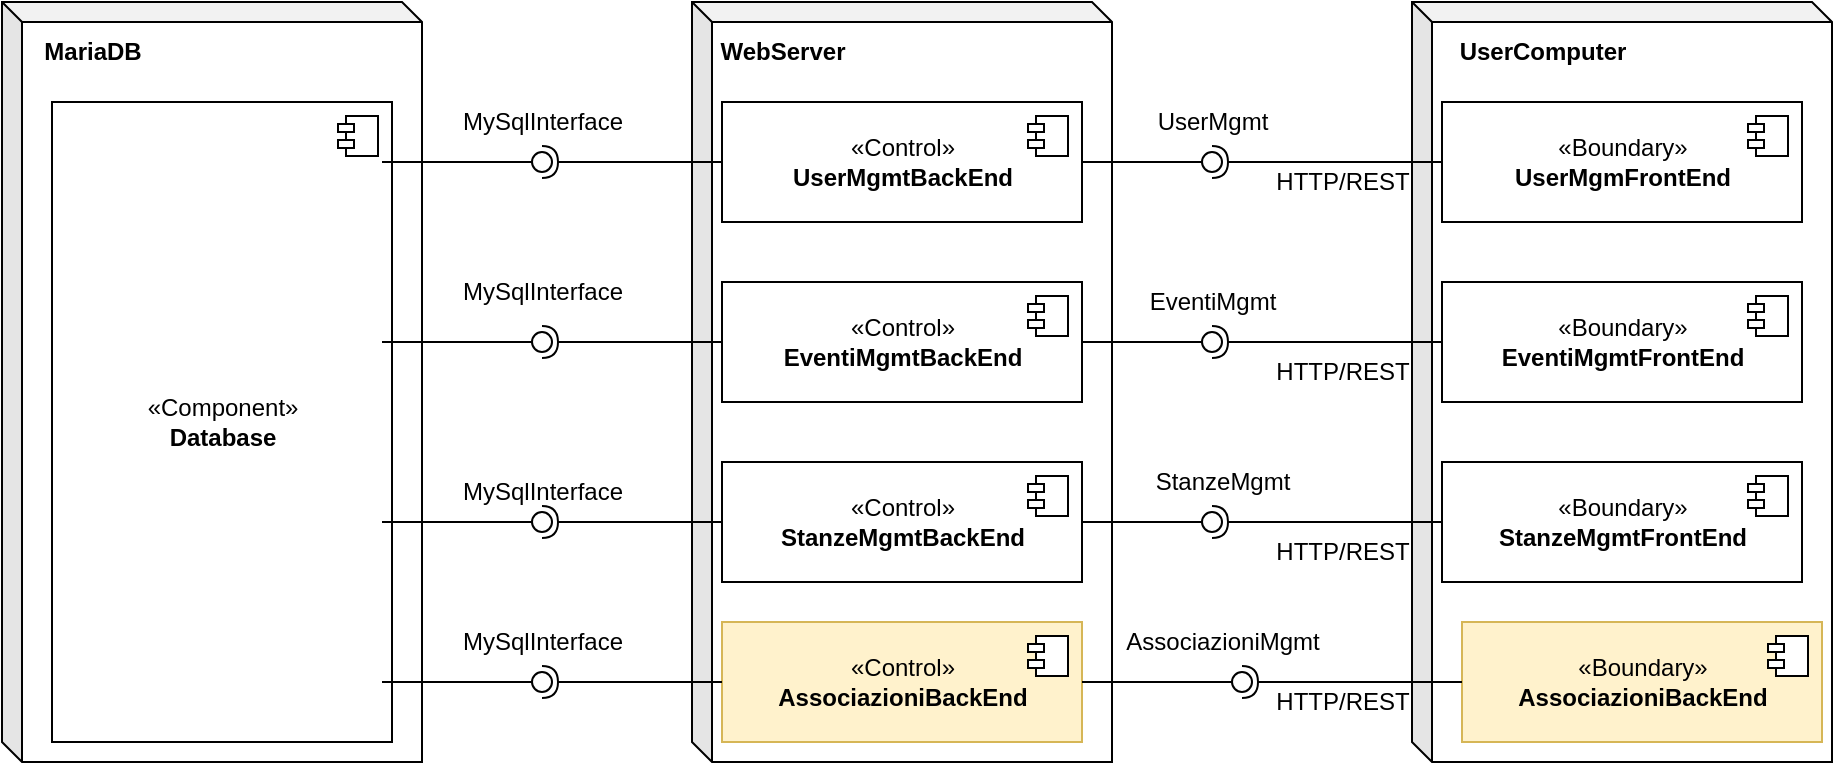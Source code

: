 <mxfile version="20.8.5" type="device"><diagram id="_gVG56CtJeACXAdJWsY4" name="Pagina-1"><mxGraphModel dx="1434" dy="756" grid="1" gridSize="10" guides="1" tooltips="1" connect="1" arrows="1" fold="1" page="1" pageScale="1" pageWidth="827" pageHeight="1169" math="0" shadow="0"><root><mxCell id="0"/><mxCell id="1" parent="0"/><mxCell id="W6adnahgXmfj-tsskKoP-55" value="" style="shape=cube;whiteSpace=wrap;html=1;boundedLbl=1;backgroundOutline=1;darkOpacity=0.05;darkOpacity2=0.1;size=10;noLabel=0;" parent="1" vertex="1"><mxGeometry x="785" y="180" width="210" height="380" as="geometry"/></mxCell><mxCell id="W6adnahgXmfj-tsskKoP-53" value="" style="shape=cube;whiteSpace=wrap;html=1;boundedLbl=1;backgroundOutline=1;darkOpacity=0.05;darkOpacity2=0.1;size=10;noLabel=0;" parent="1" vertex="1"><mxGeometry x="425" y="180" width="210" height="380" as="geometry"/></mxCell><mxCell id="W6adnahgXmfj-tsskKoP-51" value="" style="shape=cube;whiteSpace=wrap;html=1;boundedLbl=1;backgroundOutline=1;darkOpacity=0.05;darkOpacity2=0.1;size=10;noLabel=0;" parent="1" vertex="1"><mxGeometry x="80" y="180" width="210" height="380" as="geometry"/></mxCell><mxCell id="W6adnahgXmfj-tsskKoP-2" value="«Component»&lt;br style=&quot;border-color: var(--border-color);&quot;&gt;&lt;b style=&quot;border-color: var(--border-color);&quot;&gt;Database&lt;/b&gt;" style="html=1;dropTarget=0;" parent="1" vertex="1"><mxGeometry x="105" y="230" width="170" height="320" as="geometry"/></mxCell><mxCell id="W6adnahgXmfj-tsskKoP-3" value="" style="shape=module;jettyWidth=8;jettyHeight=4;" parent="W6adnahgXmfj-tsskKoP-2" vertex="1"><mxGeometry x="1" width="20" height="20" relative="1" as="geometry"><mxPoint x="-27" y="7" as="offset"/></mxGeometry></mxCell><mxCell id="W6adnahgXmfj-tsskKoP-5" style="edgeStyle=orthogonalEdgeStyle;rounded=0;orthogonalLoop=1;jettySize=auto;html=1;exitX=0.5;exitY=1;exitDx=0;exitDy=0;" parent="1" edge="1"><mxGeometry relative="1" as="geometry"><mxPoint x="190" y="210" as="sourcePoint"/><mxPoint x="190" y="210" as="targetPoint"/></mxGeometry></mxCell><mxCell id="W6adnahgXmfj-tsskKoP-8" style="edgeStyle=orthogonalEdgeStyle;rounded=0;orthogonalLoop=1;jettySize=auto;html=1;exitX=0.5;exitY=1;exitDx=0;exitDy=0;" parent="1" edge="1"><mxGeometry relative="1" as="geometry"><mxPoint x="530" y="210" as="sourcePoint"/><mxPoint x="530" y="210" as="targetPoint"/></mxGeometry></mxCell><mxCell id="W6adnahgXmfj-tsskKoP-12" value="«Control»&lt;br&gt;&lt;b&gt;UserMgmtBackEnd&lt;/b&gt;" style="html=1;dropTarget=0;" parent="1" vertex="1"><mxGeometry x="440" y="230" width="180" height="60" as="geometry"/></mxCell><mxCell id="W6adnahgXmfj-tsskKoP-13" value="" style="shape=module;jettyWidth=8;jettyHeight=4;" parent="W6adnahgXmfj-tsskKoP-12" vertex="1"><mxGeometry x="1" width="20" height="20" relative="1" as="geometry"><mxPoint x="-27" y="7" as="offset"/></mxGeometry></mxCell><mxCell id="W6adnahgXmfj-tsskKoP-14" value="«Boundary»&lt;br&gt;&lt;b&gt;UserMgmFrontEnd&lt;/b&gt;" style="html=1;dropTarget=0;" parent="1" vertex="1"><mxGeometry x="800" y="230" width="180" height="60" as="geometry"/></mxCell><mxCell id="W6adnahgXmfj-tsskKoP-15" value="" style="shape=module;jettyWidth=8;jettyHeight=4;" parent="W6adnahgXmfj-tsskKoP-14" vertex="1"><mxGeometry x="1" width="20" height="20" relative="1" as="geometry"><mxPoint x="-27" y="7" as="offset"/></mxGeometry></mxCell><mxCell id="W6adnahgXmfj-tsskKoP-16" value="" style="rounded=0;orthogonalLoop=1;jettySize=auto;html=1;endArrow=none;endFill=0;sketch=0;sourcePerimeterSpacing=0;targetPerimeterSpacing=0;" parent="1" target="W6adnahgXmfj-tsskKoP-18" edge="1"><mxGeometry relative="1" as="geometry"><mxPoint x="270" y="260" as="sourcePoint"/></mxGeometry></mxCell><mxCell id="W6adnahgXmfj-tsskKoP-17" value="" style="rounded=0;orthogonalLoop=1;jettySize=auto;html=1;endArrow=halfCircle;endFill=0;entryX=0.5;entryY=0.5;endSize=6;strokeWidth=1;sketch=0;exitX=0;exitY=0.5;exitDx=0;exitDy=0;" parent="1" source="W6adnahgXmfj-tsskKoP-12" target="W6adnahgXmfj-tsskKoP-18" edge="1"><mxGeometry relative="1" as="geometry"><mxPoint x="370" y="260" as="sourcePoint"/></mxGeometry></mxCell><mxCell id="W6adnahgXmfj-tsskKoP-18" value="" style="ellipse;whiteSpace=wrap;html=1;align=center;aspect=fixed;resizable=0;points=[];outlineConnect=0;sketch=0;" parent="1" vertex="1"><mxGeometry x="345" y="255" width="10" height="10" as="geometry"/></mxCell><mxCell id="W6adnahgXmfj-tsskKoP-19" value="MySqlInterface" style="text;html=1;align=center;verticalAlign=middle;resizable=0;points=[];autosize=1;strokeColor=none;fillColor=none;" parent="1" vertex="1"><mxGeometry x="300" y="225" width="100" height="30" as="geometry"/></mxCell><mxCell id="W6adnahgXmfj-tsskKoP-20" value="" style="rounded=0;orthogonalLoop=1;jettySize=auto;html=1;endArrow=none;endFill=0;sketch=0;sourcePerimeterSpacing=0;targetPerimeterSpacing=0;exitX=1;exitY=0.5;exitDx=0;exitDy=0;" parent="1" source="W6adnahgXmfj-tsskKoP-12" target="W6adnahgXmfj-tsskKoP-22" edge="1"><mxGeometry relative="1" as="geometry"><mxPoint x="690" y="265" as="sourcePoint"/></mxGeometry></mxCell><mxCell id="W6adnahgXmfj-tsskKoP-21" value="" style="rounded=0;orthogonalLoop=1;jettySize=auto;html=1;endArrow=halfCircle;endFill=0;entryX=0.5;entryY=0.5;endSize=6;strokeWidth=1;sketch=0;exitX=0;exitY=0.5;exitDx=0;exitDy=0;" parent="1" source="W6adnahgXmfj-tsskKoP-14" target="W6adnahgXmfj-tsskKoP-22" edge="1"><mxGeometry relative="1" as="geometry"><mxPoint x="730" y="265" as="sourcePoint"/></mxGeometry></mxCell><mxCell id="W6adnahgXmfj-tsskKoP-22" value="" style="ellipse;whiteSpace=wrap;html=1;align=center;aspect=fixed;resizable=0;points=[];outlineConnect=0;sketch=0;" parent="1" vertex="1"><mxGeometry x="680" y="255" width="10" height="10" as="geometry"/></mxCell><mxCell id="W6adnahgXmfj-tsskKoP-23" value="UserMgmt" style="text;html=1;align=center;verticalAlign=middle;resizable=0;points=[];autosize=1;strokeColor=none;fillColor=none;" parent="1" vertex="1"><mxGeometry x="645" y="225" width="80" height="30" as="geometry"/></mxCell><mxCell id="W6adnahgXmfj-tsskKoP-24" value="«Control»&lt;br&gt;&lt;b&gt;EventiMgmtBackEnd&lt;/b&gt;" style="html=1;dropTarget=0;" parent="1" vertex="1"><mxGeometry x="440" y="320" width="180" height="60" as="geometry"/></mxCell><mxCell id="W6adnahgXmfj-tsskKoP-25" value="" style="shape=module;jettyWidth=8;jettyHeight=4;" parent="W6adnahgXmfj-tsskKoP-24" vertex="1"><mxGeometry x="1" width="20" height="20" relative="1" as="geometry"><mxPoint x="-27" y="7" as="offset"/></mxGeometry></mxCell><mxCell id="W6adnahgXmfj-tsskKoP-26" value="" style="rounded=0;orthogonalLoop=1;jettySize=auto;html=1;endArrow=none;endFill=0;sketch=0;sourcePerimeterSpacing=0;targetPerimeterSpacing=0;" parent="1" target="W6adnahgXmfj-tsskKoP-28" edge="1"><mxGeometry relative="1" as="geometry"><mxPoint x="270" y="350" as="sourcePoint"/></mxGeometry></mxCell><mxCell id="W6adnahgXmfj-tsskKoP-27" value="" style="rounded=0;orthogonalLoop=1;jettySize=auto;html=1;endArrow=halfCircle;endFill=0;entryX=0.5;entryY=0.5;endSize=6;strokeWidth=1;sketch=0;exitX=0;exitY=0.5;exitDx=0;exitDy=0;" parent="1" source="W6adnahgXmfj-tsskKoP-24" target="W6adnahgXmfj-tsskKoP-28" edge="1"><mxGeometry relative="1" as="geometry"><mxPoint x="370" y="355" as="sourcePoint"/></mxGeometry></mxCell><mxCell id="W6adnahgXmfj-tsskKoP-28" value="" style="ellipse;whiteSpace=wrap;html=1;align=center;aspect=fixed;resizable=0;points=[];outlineConnect=0;sketch=0;" parent="1" vertex="1"><mxGeometry x="345" y="345" width="10" height="10" as="geometry"/></mxCell><mxCell id="W6adnahgXmfj-tsskKoP-29" value="MySqlInterface" style="text;html=1;align=center;verticalAlign=middle;resizable=0;points=[];autosize=1;strokeColor=none;fillColor=none;" parent="1" vertex="1"><mxGeometry x="300" y="310" width="100" height="30" as="geometry"/></mxCell><mxCell id="W6adnahgXmfj-tsskKoP-30" value="«Boundary»&lt;br&gt;&lt;b&gt;EventiMgmtFrontEnd&lt;/b&gt;" style="html=1;dropTarget=0;" parent="1" vertex="1"><mxGeometry x="800" y="320" width="180" height="60" as="geometry"/></mxCell><mxCell id="W6adnahgXmfj-tsskKoP-31" value="" style="shape=module;jettyWidth=8;jettyHeight=4;" parent="W6adnahgXmfj-tsskKoP-30" vertex="1"><mxGeometry x="1" width="20" height="20" relative="1" as="geometry"><mxPoint x="-27" y="7" as="offset"/></mxGeometry></mxCell><mxCell id="W6adnahgXmfj-tsskKoP-32" value="" style="rounded=0;orthogonalLoop=1;jettySize=auto;html=1;endArrow=none;endFill=0;sketch=0;sourcePerimeterSpacing=0;targetPerimeterSpacing=0;exitX=1;exitY=0.5;exitDx=0;exitDy=0;" parent="1" source="W6adnahgXmfj-tsskKoP-24" target="W6adnahgXmfj-tsskKoP-34" edge="1"><mxGeometry relative="1" as="geometry"><mxPoint x="695" y="350" as="sourcePoint"/></mxGeometry></mxCell><mxCell id="W6adnahgXmfj-tsskKoP-33" value="" style="rounded=0;orthogonalLoop=1;jettySize=auto;html=1;endArrow=halfCircle;endFill=0;entryX=0.5;entryY=0.5;endSize=6;strokeWidth=1;sketch=0;" parent="1" source="W6adnahgXmfj-tsskKoP-30" target="W6adnahgXmfj-tsskKoP-34" edge="1"><mxGeometry relative="1" as="geometry"><mxPoint x="735" y="350" as="sourcePoint"/></mxGeometry></mxCell><mxCell id="W6adnahgXmfj-tsskKoP-34" value="" style="ellipse;whiteSpace=wrap;html=1;align=center;aspect=fixed;resizable=0;points=[];outlineConnect=0;sketch=0;" parent="1" vertex="1"><mxGeometry x="680" y="345" width="10" height="10" as="geometry"/></mxCell><mxCell id="W6adnahgXmfj-tsskKoP-35" value="EventiMgmt" style="text;html=1;align=center;verticalAlign=middle;resizable=0;points=[];autosize=1;strokeColor=none;fillColor=none;" parent="1" vertex="1"><mxGeometry x="640" y="315" width="90" height="30" as="geometry"/></mxCell><mxCell id="W6adnahgXmfj-tsskKoP-36" value="«Control»&lt;br&gt;&lt;b&gt;StanzeMgmtBackEnd&lt;/b&gt;" style="html=1;dropTarget=0;" parent="1" vertex="1"><mxGeometry x="440" y="410" width="180" height="60" as="geometry"/></mxCell><mxCell id="W6adnahgXmfj-tsskKoP-37" value="" style="shape=module;jettyWidth=8;jettyHeight=4;" parent="W6adnahgXmfj-tsskKoP-36" vertex="1"><mxGeometry x="1" width="20" height="20" relative="1" as="geometry"><mxPoint x="-27" y="7" as="offset"/></mxGeometry></mxCell><mxCell id="W6adnahgXmfj-tsskKoP-38" value="«Boundary»&lt;br&gt;&lt;b&gt;StanzeMgmtFrontEnd&lt;/b&gt;" style="html=1;dropTarget=0;" parent="1" vertex="1"><mxGeometry x="800" y="410" width="180" height="60" as="geometry"/></mxCell><mxCell id="W6adnahgXmfj-tsskKoP-39" value="" style="shape=module;jettyWidth=8;jettyHeight=4;" parent="W6adnahgXmfj-tsskKoP-38" vertex="1"><mxGeometry x="1" width="20" height="20" relative="1" as="geometry"><mxPoint x="-27" y="7" as="offset"/></mxGeometry></mxCell><mxCell id="W6adnahgXmfj-tsskKoP-40" value="" style="rounded=0;orthogonalLoop=1;jettySize=auto;html=1;endArrow=none;endFill=0;sketch=0;sourcePerimeterSpacing=0;targetPerimeterSpacing=0;" parent="1" target="W6adnahgXmfj-tsskKoP-42" edge="1"><mxGeometry relative="1" as="geometry"><mxPoint x="270" y="440" as="sourcePoint"/></mxGeometry></mxCell><mxCell id="W6adnahgXmfj-tsskKoP-41" value="" style="rounded=0;orthogonalLoop=1;jettySize=auto;html=1;endArrow=halfCircle;endFill=0;entryX=0.5;entryY=0.5;endSize=6;strokeWidth=1;sketch=0;exitX=0;exitY=0.5;exitDx=0;exitDy=0;" parent="1" source="W6adnahgXmfj-tsskKoP-36" target="W6adnahgXmfj-tsskKoP-42" edge="1"><mxGeometry relative="1" as="geometry"><mxPoint x="385" y="440" as="sourcePoint"/></mxGeometry></mxCell><mxCell id="W6adnahgXmfj-tsskKoP-42" value="" style="ellipse;whiteSpace=wrap;html=1;align=center;aspect=fixed;resizable=0;points=[];outlineConnect=0;sketch=0;direction=south;" parent="1" vertex="1"><mxGeometry x="345" y="435" width="10" height="10" as="geometry"/></mxCell><mxCell id="W6adnahgXmfj-tsskKoP-43" value="MySqlInterface" style="text;html=1;align=center;verticalAlign=middle;resizable=0;points=[];autosize=1;strokeColor=none;fillColor=none;" parent="1" vertex="1"><mxGeometry x="300" y="410" width="100" height="30" as="geometry"/></mxCell><mxCell id="W6adnahgXmfj-tsskKoP-44" value="" style="rounded=0;orthogonalLoop=1;jettySize=auto;html=1;endArrow=none;endFill=0;sketch=0;sourcePerimeterSpacing=0;targetPerimeterSpacing=0;exitX=1;exitY=0.5;exitDx=0;exitDy=0;" parent="1" source="W6adnahgXmfj-tsskKoP-36" target="W6adnahgXmfj-tsskKoP-46" edge="1"><mxGeometry relative="1" as="geometry"><mxPoint x="695" y="440" as="sourcePoint"/></mxGeometry></mxCell><mxCell id="W6adnahgXmfj-tsskKoP-45" value="" style="rounded=0;orthogonalLoop=1;jettySize=auto;html=1;endArrow=halfCircle;endFill=0;entryX=0.5;entryY=0.5;endSize=6;strokeWidth=1;sketch=0;exitX=0;exitY=0.5;exitDx=0;exitDy=0;" parent="1" source="W6adnahgXmfj-tsskKoP-38" target="W6adnahgXmfj-tsskKoP-46" edge="1"><mxGeometry relative="1" as="geometry"><mxPoint x="735" y="440" as="sourcePoint"/></mxGeometry></mxCell><mxCell id="W6adnahgXmfj-tsskKoP-46" value="" style="ellipse;whiteSpace=wrap;html=1;align=center;aspect=fixed;resizable=0;points=[];outlineConnect=0;sketch=0;" parent="1" vertex="1"><mxGeometry x="680" y="435" width="10" height="10" as="geometry"/></mxCell><mxCell id="W6adnahgXmfj-tsskKoP-47" value="StanzeMgmt" style="text;html=1;align=center;verticalAlign=middle;resizable=0;points=[];autosize=1;strokeColor=none;fillColor=none;" parent="1" vertex="1"><mxGeometry x="645" y="405" width="90" height="30" as="geometry"/></mxCell><mxCell id="W6adnahgXmfj-tsskKoP-48" style="edgeStyle=orthogonalEdgeStyle;rounded=0;orthogonalLoop=1;jettySize=auto;html=1;exitX=0.5;exitY=1;exitDx=0;exitDy=0;exitPerimeter=0;" parent="1" edge="1"><mxGeometry relative="1" as="geometry"><mxPoint x="190" y="500" as="sourcePoint"/><mxPoint x="190" y="500" as="targetPoint"/></mxGeometry></mxCell><mxCell id="W6adnahgXmfj-tsskKoP-52" value="&lt;b&gt;MariaDB&lt;/b&gt;" style="text;html=1;align=center;verticalAlign=middle;resizable=0;points=[];autosize=1;strokeColor=none;fillColor=none;" parent="1" vertex="1"><mxGeometry x="90" y="190" width="70" height="30" as="geometry"/></mxCell><mxCell id="W6adnahgXmfj-tsskKoP-54" value="&lt;b&gt;WebServer&lt;/b&gt;" style="text;html=1;align=center;verticalAlign=middle;resizable=0;points=[];autosize=1;strokeColor=none;fillColor=none;" parent="1" vertex="1"><mxGeometry x="425" y="190" width="90" height="30" as="geometry"/></mxCell><mxCell id="W6adnahgXmfj-tsskKoP-56" value="&lt;b&gt;UserComputer&lt;/b&gt;" style="text;html=1;align=center;verticalAlign=middle;resizable=0;points=[];autosize=1;strokeColor=none;fillColor=none;" parent="1" vertex="1"><mxGeometry x="795" y="190" width="110" height="30" as="geometry"/></mxCell><mxCell id="W6adnahgXmfj-tsskKoP-57" value="HTTP/REST" style="text;html=1;align=center;verticalAlign=middle;resizable=0;points=[];autosize=1;strokeColor=none;fillColor=none;" parent="1" vertex="1"><mxGeometry x="705" y="255" width="90" height="30" as="geometry"/></mxCell><mxCell id="W6adnahgXmfj-tsskKoP-58" value="HTTP/REST" style="text;html=1;align=center;verticalAlign=middle;resizable=0;points=[];autosize=1;strokeColor=none;fillColor=none;" parent="1" vertex="1"><mxGeometry x="705" y="350" width="90" height="30" as="geometry"/></mxCell><mxCell id="W6adnahgXmfj-tsskKoP-59" value="HTTP/REST" style="text;html=1;align=center;verticalAlign=middle;resizable=0;points=[];autosize=1;strokeColor=none;fillColor=none;" parent="1" vertex="1"><mxGeometry x="705" y="440" width="90" height="30" as="geometry"/></mxCell><mxCell id="10WprK8EioAT_vXJzHGf-1" value="«Control»&lt;br&gt;&lt;b&gt;AssociazioniBackEnd&lt;/b&gt;" style="html=1;dropTarget=0;fillColor=#fff2cc;strokeColor=#d6b656;" vertex="1" parent="1"><mxGeometry x="440" y="490" width="180" height="60" as="geometry"/></mxCell><mxCell id="10WprK8EioAT_vXJzHGf-2" value="" style="shape=module;jettyWidth=8;jettyHeight=4;" vertex="1" parent="10WprK8EioAT_vXJzHGf-1"><mxGeometry x="1" width="20" height="20" relative="1" as="geometry"><mxPoint x="-27" y="7" as="offset"/></mxGeometry></mxCell><mxCell id="10WprK8EioAT_vXJzHGf-3" value="«Boundary»&lt;br&gt;&lt;b&gt;AssociazioniBackEnd&lt;/b&gt;" style="html=1;dropTarget=0;fillColor=#fff2cc;strokeColor=#d6b656;" vertex="1" parent="1"><mxGeometry x="810" y="490" width="180" height="60" as="geometry"/></mxCell><mxCell id="10WprK8EioAT_vXJzHGf-4" value="" style="shape=module;jettyWidth=8;jettyHeight=4;" vertex="1" parent="10WprK8EioAT_vXJzHGf-3"><mxGeometry x="1" width="20" height="20" relative="1" as="geometry"><mxPoint x="-27" y="7" as="offset"/></mxGeometry></mxCell><mxCell id="10WprK8EioAT_vXJzHGf-8" value="" style="rounded=0;orthogonalLoop=1;jettySize=auto;html=1;endArrow=none;endFill=0;sketch=0;sourcePerimeterSpacing=0;targetPerimeterSpacing=0;" edge="1" target="10WprK8EioAT_vXJzHGf-10" parent="1"><mxGeometry relative="1" as="geometry"><mxPoint x="270" y="520" as="sourcePoint"/></mxGeometry></mxCell><mxCell id="10WprK8EioAT_vXJzHGf-9" value="" style="rounded=0;orthogonalLoop=1;jettySize=auto;html=1;endArrow=halfCircle;endFill=0;entryX=0.5;entryY=0.5;endSize=6;strokeWidth=1;sketch=0;" edge="1" target="10WprK8EioAT_vXJzHGf-10" parent="1" source="10WprK8EioAT_vXJzHGf-1"><mxGeometry relative="1" as="geometry"><mxPoint x="370" y="520" as="sourcePoint"/></mxGeometry></mxCell><mxCell id="10WprK8EioAT_vXJzHGf-10" value="" style="ellipse;whiteSpace=wrap;html=1;align=center;aspect=fixed;resizable=0;points=[];outlineConnect=0;sketch=0;" vertex="1" parent="1"><mxGeometry x="345" y="515" width="10" height="10" as="geometry"/></mxCell><mxCell id="10WprK8EioAT_vXJzHGf-11" value="" style="rounded=0;orthogonalLoop=1;jettySize=auto;html=1;endArrow=none;endFill=0;sketch=0;sourcePerimeterSpacing=0;targetPerimeterSpacing=0;" edge="1" target="10WprK8EioAT_vXJzHGf-13" parent="1" source="10WprK8EioAT_vXJzHGf-1"><mxGeometry relative="1" as="geometry"><mxPoint x="680" y="520" as="sourcePoint"/></mxGeometry></mxCell><mxCell id="10WprK8EioAT_vXJzHGf-12" value="" style="rounded=0;orthogonalLoop=1;jettySize=auto;html=1;endArrow=halfCircle;endFill=0;entryX=0.5;entryY=0.5;endSize=6;strokeWidth=1;sketch=0;" edge="1" target="10WprK8EioAT_vXJzHGf-13" parent="1" source="10WprK8EioAT_vXJzHGf-3"><mxGeometry relative="1" as="geometry"><mxPoint x="720" y="520" as="sourcePoint"/></mxGeometry></mxCell><mxCell id="10WprK8EioAT_vXJzHGf-13" value="" style="ellipse;whiteSpace=wrap;html=1;align=center;aspect=fixed;resizable=0;points=[];outlineConnect=0;sketch=0;" vertex="1" parent="1"><mxGeometry x="695" y="515" width="10" height="10" as="geometry"/></mxCell><mxCell id="10WprK8EioAT_vXJzHGf-14" value="HTTP/REST" style="text;html=1;align=center;verticalAlign=middle;resizable=0;points=[];autosize=1;strokeColor=none;fillColor=none;" vertex="1" parent="1"><mxGeometry x="705" y="515" width="90" height="30" as="geometry"/></mxCell><mxCell id="10WprK8EioAT_vXJzHGf-15" value="MySqlInterface" style="text;html=1;align=center;verticalAlign=middle;resizable=0;points=[];autosize=1;strokeColor=none;fillColor=none;" vertex="1" parent="1"><mxGeometry x="300" y="485" width="100" height="30" as="geometry"/></mxCell><mxCell id="10WprK8EioAT_vXJzHGf-16" value="AssociazioniMgmt" style="text;html=1;align=center;verticalAlign=middle;resizable=0;points=[];autosize=1;strokeColor=none;fillColor=none;" vertex="1" parent="1"><mxGeometry x="630" y="485" width="120" height="30" as="geometry"/></mxCell></root></mxGraphModel></diagram></mxfile>